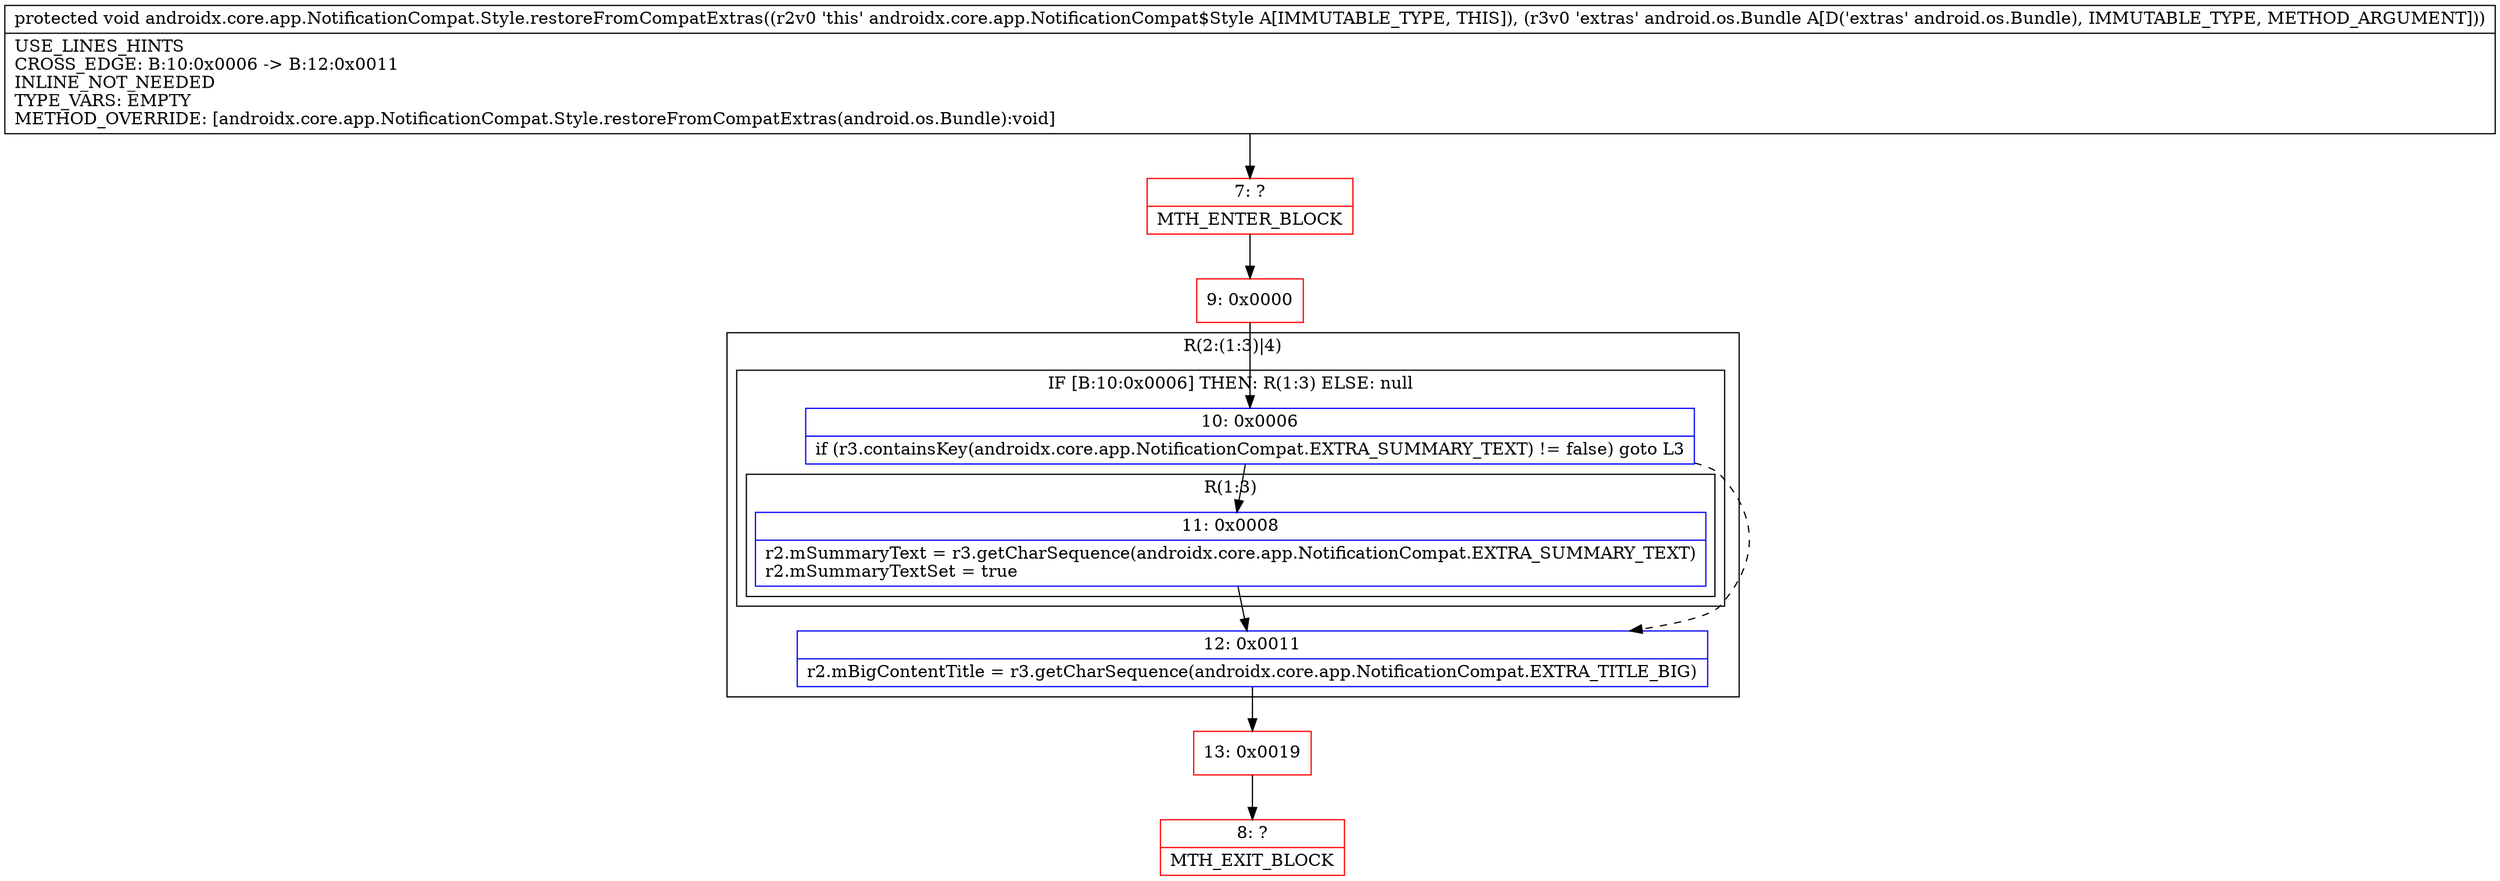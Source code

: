 digraph "CFG forandroidx.core.app.NotificationCompat.Style.restoreFromCompatExtras(Landroid\/os\/Bundle;)V" {
subgraph cluster_Region_1302456341 {
label = "R(2:(1:3)|4)";
node [shape=record,color=blue];
subgraph cluster_IfRegion_118215822 {
label = "IF [B:10:0x0006] THEN: R(1:3) ELSE: null";
node [shape=record,color=blue];
Node_10 [shape=record,label="{10\:\ 0x0006|if (r3.containsKey(androidx.core.app.NotificationCompat.EXTRA_SUMMARY_TEXT) != false) goto L3\l}"];
subgraph cluster_Region_1317033200 {
label = "R(1:3)";
node [shape=record,color=blue];
Node_11 [shape=record,label="{11\:\ 0x0008|r2.mSummaryText = r3.getCharSequence(androidx.core.app.NotificationCompat.EXTRA_SUMMARY_TEXT)\lr2.mSummaryTextSet = true\l}"];
}
}
Node_12 [shape=record,label="{12\:\ 0x0011|r2.mBigContentTitle = r3.getCharSequence(androidx.core.app.NotificationCompat.EXTRA_TITLE_BIG)\l}"];
}
Node_7 [shape=record,color=red,label="{7\:\ ?|MTH_ENTER_BLOCK\l}"];
Node_9 [shape=record,color=red,label="{9\:\ 0x0000}"];
Node_13 [shape=record,color=red,label="{13\:\ 0x0019}"];
Node_8 [shape=record,color=red,label="{8\:\ ?|MTH_EXIT_BLOCK\l}"];
MethodNode[shape=record,label="{protected void androidx.core.app.NotificationCompat.Style.restoreFromCompatExtras((r2v0 'this' androidx.core.app.NotificationCompat$Style A[IMMUTABLE_TYPE, THIS]), (r3v0 'extras' android.os.Bundle A[D('extras' android.os.Bundle), IMMUTABLE_TYPE, METHOD_ARGUMENT]))  | USE_LINES_HINTS\lCROSS_EDGE: B:10:0x0006 \-\> B:12:0x0011\lINLINE_NOT_NEEDED\lTYPE_VARS: EMPTY\lMETHOD_OVERRIDE: [androidx.core.app.NotificationCompat.Style.restoreFromCompatExtras(android.os.Bundle):void]\l}"];
MethodNode -> Node_7;Node_10 -> Node_11;
Node_10 -> Node_12[style=dashed];
Node_11 -> Node_12;
Node_12 -> Node_13;
Node_7 -> Node_9;
Node_9 -> Node_10;
Node_13 -> Node_8;
}

